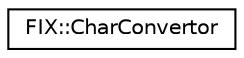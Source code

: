 digraph "Graphical Class Hierarchy"
{
  edge [fontname="Helvetica",fontsize="10",labelfontname="Helvetica",labelfontsize="10"];
  node [fontname="Helvetica",fontsize="10",shape=record];
  rankdir="LR";
  Node0 [label="FIX::CharConvertor",height=0.2,width=0.4,color="black", fillcolor="white", style="filled",URL="$struct_f_i_x_1_1_char_convertor.html",tooltip="Converts character to/from a string. "];
}
